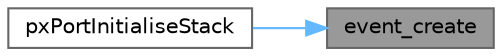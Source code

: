 digraph "event_create"
{
 // LATEX_PDF_SIZE
  bgcolor="transparent";
  edge [fontname=Helvetica,fontsize=10,labelfontname=Helvetica,labelfontsize=10];
  node [fontname=Helvetica,fontsize=10,shape=box,height=0.2,width=0.4];
  rankdir="RL";
  Node1 [id="Node000001",label="event_create",height=0.2,width=0.4,color="gray40", fillcolor="grey60", style="filled", fontcolor="black",tooltip=" "];
  Node1 -> Node2 [id="edge1_Node000001_Node000002",dir="back",color="steelblue1",style="solid",tooltip=" "];
  Node2 [id="Node000002",label="pxPortInitialiseStack",height=0.2,width=0.4,color="grey40", fillcolor="white", style="filled",URL="$_third_party_2_g_c_c_2_posix_2port_8c.html#aaa2085423d917cf1707f4770de3354e2",tooltip=" "];
}
